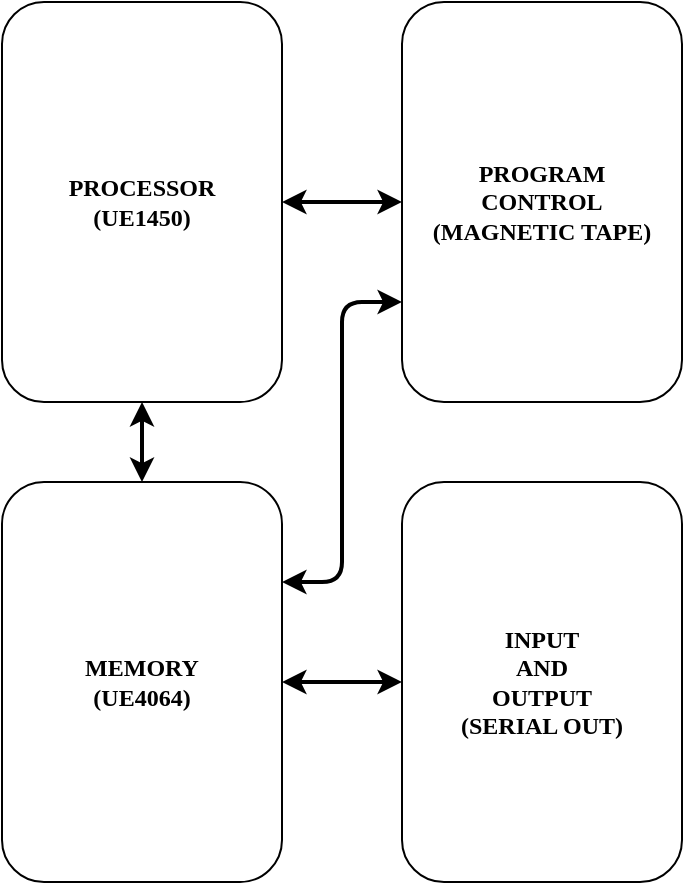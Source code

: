 <mxfile version="12.9.3" type="device"><diagram id="hDX0fuaROI4TXR_bD7oT" name="Page-1"><mxGraphModel dx="1086" dy="806" grid="1" gridSize="10" guides="1" tooltips="1" connect="1" arrows="1" fold="1" page="1" pageScale="1" pageWidth="1654" pageHeight="1169" math="0" shadow="0"><root><mxCell id="0"/><mxCell id="1" parent="0"/><mxCell id="OY45E3Ts4OtcSYlUfNAi-1" value="PROCESSOR&lt;br&gt;(UE1450)" style="rounded=1;whiteSpace=wrap;html=1;fontFamily=SPARTAN;fontStyle=1" parent="1" vertex="1"><mxGeometry x="470" y="240" width="140" height="200" as="geometry"/></mxCell><mxCell id="OY45E3Ts4OtcSYlUfNAi-2" value="MEMORY&lt;br&gt;(UE4064)" style="rounded=1;whiteSpace=wrap;html=1;fontFamily=SPARTAN;fontStyle=1" parent="1" vertex="1"><mxGeometry x="470" y="480" width="140" height="200" as="geometry"/></mxCell><mxCell id="OY45E3Ts4OtcSYlUfNAi-3" value="PROGRAM&lt;br&gt;CONTROL&lt;br&gt;(MAGNETIC TAPE)" style="rounded=1;whiteSpace=wrap;html=1;fontFamily=SPARTAN;fontStyle=1" parent="1" vertex="1"><mxGeometry x="670" y="240" width="140" height="200" as="geometry"/></mxCell><mxCell id="OY45E3Ts4OtcSYlUfNAi-4" value="INPUT&lt;br&gt;AND&lt;br&gt;OUTPUT&lt;br&gt;(SERIAL OUT)" style="rounded=1;whiteSpace=wrap;html=1;fontFamily=SPARTAN;fontStyle=1" parent="1" vertex="1"><mxGeometry x="670" y="480" width="140" height="200" as="geometry"/></mxCell><mxCell id="OY45E3Ts4OtcSYlUfNAi-5" value="" style="endArrow=classic;startArrow=classic;html=1;fontFamily=SPARTAN;exitX=0.5;exitY=0;exitDx=0;exitDy=0;entryX=0.5;entryY=1;entryDx=0;entryDy=0;strokeWidth=2;" parent="1" source="OY45E3Ts4OtcSYlUfNAi-2" target="OY45E3Ts4OtcSYlUfNAi-1" edge="1"><mxGeometry width="50" height="50" relative="1" as="geometry"><mxPoint x="670" y="490" as="sourcePoint"/><mxPoint x="720" y="440" as="targetPoint"/></mxGeometry></mxCell><mxCell id="OY45E3Ts4OtcSYlUfNAi-6" value="" style="endArrow=classic;startArrow=classic;html=1;fontFamily=SPARTAN;entryX=1;entryY=0.5;entryDx=0;entryDy=0;strokeWidth=2;" parent="1" source="OY45E3Ts4OtcSYlUfNAi-3" target="OY45E3Ts4OtcSYlUfNAi-1" edge="1"><mxGeometry width="50" height="50" relative="1" as="geometry"><mxPoint x="560" y="490" as="sourcePoint"/><mxPoint x="560" y="450" as="targetPoint"/></mxGeometry></mxCell><mxCell id="OY45E3Ts4OtcSYlUfNAi-7" value="" style="endArrow=classic;startArrow=classic;html=1;fontFamily=SPARTAN;entryX=1;entryY=0.25;entryDx=0;entryDy=0;strokeWidth=2;exitX=0;exitY=0.75;exitDx=0;exitDy=0;" parent="1" source="OY45E3Ts4OtcSYlUfNAi-3" target="OY45E3Ts4OtcSYlUfNAi-2" edge="1"><mxGeometry width="50" height="50" relative="1" as="geometry"><mxPoint x="680" y="350" as="sourcePoint"/><mxPoint x="630" y="350" as="targetPoint"/><Array as="points"><mxPoint x="640" y="390"/><mxPoint x="640" y="530"/></Array></mxGeometry></mxCell><mxCell id="OY45E3Ts4OtcSYlUfNAi-8" value="" style="endArrow=classic;startArrow=classic;html=1;fontFamily=SPARTAN;entryX=1;entryY=0.5;entryDx=0;entryDy=0;strokeWidth=2;" parent="1" source="OY45E3Ts4OtcSYlUfNAi-4" target="OY45E3Ts4OtcSYlUfNAi-2" edge="1"><mxGeometry width="50" height="50" relative="1" as="geometry"><mxPoint x="680" y="350" as="sourcePoint"/><mxPoint x="620" y="350" as="targetPoint"/></mxGeometry></mxCell></root></mxGraphModel></diagram></mxfile>